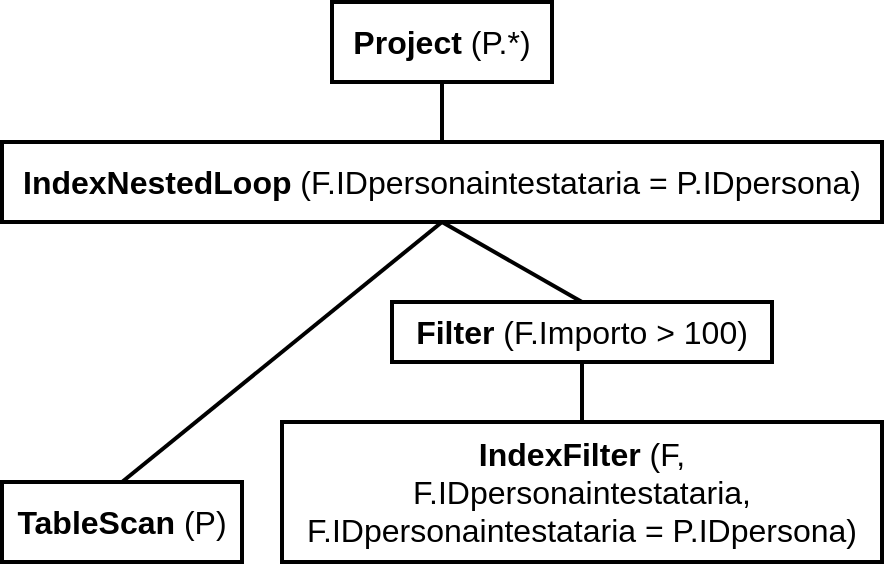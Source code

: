 <mxfile version="14.5.1" type="google"><diagram id="Dk4V1U-wsqljj5G3nlY9" name="Page-1"><mxGraphModel dx="1042" dy="483" grid="1" gridSize="10" guides="1" tooltips="1" connect="1" arrows="1" fold="1" page="1" pageScale="1" pageWidth="583" pageHeight="827" math="0" shadow="0"><root><mxCell id="0"/><mxCell id="1" parent="0"/><mxCell id="M9Q7vQoaK-AjVn0w1YS7-1" value="&lt;font style=&quot;font-size: 16px&quot;&gt;&lt;b&gt;Project&lt;/b&gt; (P.*)&lt;/font&gt;" style="text;html=1;fillColor=none;align=center;verticalAlign=middle;whiteSpace=wrap;rounded=0;strokeColor=#000000;strokeWidth=2;" parent="1" vertex="1"><mxGeometry x="195" y="60" width="110" height="40" as="geometry"/></mxCell><mxCell id="M9Q7vQoaK-AjVn0w1YS7-2" value="" style="endArrow=none;html=1;strokeWidth=2;exitX=0.5;exitY=1;exitDx=0;exitDy=0;entryX=0.5;entryY=0;entryDx=0;entryDy=0;" parent="1" source="M9Q7vQoaK-AjVn0w1YS7-5" target="M9Q7vQoaK-AjVn0w1YS7-3" edge="1"><mxGeometry width="50" height="50" relative="1" as="geometry"><mxPoint x="250" y="164" as="sourcePoint"/><mxPoint x="120" y="214" as="targetPoint"/></mxGeometry></mxCell><mxCell id="M9Q7vQoaK-AjVn0w1YS7-3" value="&lt;font style=&quot;font-size: 16px&quot;&gt;&lt;b&gt;TableScan&lt;/b&gt; (P)&lt;/font&gt;" style="text;html=1;fillColor=none;align=center;verticalAlign=middle;whiteSpace=wrap;rounded=0;strokeColor=#000000;strokeWidth=2;" parent="1" vertex="1"><mxGeometry x="30" y="300" width="120" height="40" as="geometry"/></mxCell><mxCell id="M9Q7vQoaK-AjVn0w1YS7-5" value="&lt;b style=&quot;font-size: 16px ; text-align: left&quot;&gt;IndexNestedLoop&lt;/b&gt;&lt;span style=&quot;font-size: 16px ; text-align: left&quot;&gt;&amp;nbsp;(F.IDpersonaintestataria = P.IDpersona)&lt;/span&gt;&lt;span style=&quot;text-align: left ; font-size: 16px&quot;&gt;&lt;br&gt;&lt;/span&gt;" style="text;html=1;fillColor=none;align=center;verticalAlign=middle;whiteSpace=wrap;rounded=0;strokeColor=#000000;strokeWidth=2;" parent="1" vertex="1"><mxGeometry x="30" y="130" width="440" height="40" as="geometry"/></mxCell><mxCell id="M9Q7vQoaK-AjVn0w1YS7-6" value="&lt;font style=&quot;font-size: 16px&quot;&gt;&lt;b&gt;IndexFilter&amp;nbsp;&lt;/b&gt;(F,&lt;br&gt;&lt;div style=&quot;text-align: center&quot;&gt;&lt;span style=&quot;text-align: left&quot;&gt;F.IDpersonaintestataria&lt;/span&gt;&lt;span&gt;,&lt;/span&gt;&lt;/div&gt;&lt;div style=&quot;text-align: center&quot;&gt;&lt;span style=&quot;text-align: left&quot;&gt;F.IDpersonaintestataria = P.IDpersona&lt;/span&gt;&lt;span&gt;)&lt;/span&gt;&lt;/div&gt;&lt;/font&gt;" style="text;html=1;fillColor=none;align=center;verticalAlign=middle;whiteSpace=wrap;rounded=0;strokeColor=#000000;strokeWidth=2;" parent="1" vertex="1"><mxGeometry x="170" y="270" width="300" height="70" as="geometry"/></mxCell><mxCell id="M9Q7vQoaK-AjVn0w1YS7-12" value="" style="endArrow=none;html=1;strokeWidth=2;exitX=0.5;exitY=1;exitDx=0;exitDy=0;entryX=0.5;entryY=0;entryDx=0;entryDy=0;" parent="1" source="M9Q7vQoaK-AjVn0w1YS7-5" target="6sJr9_OIWU2t7S6G76Gw-3" edge="1"><mxGeometry width="50" height="50" relative="1" as="geometry"><mxPoint x="200" y="134" as="sourcePoint"/><mxPoint x="355" y="214" as="targetPoint"/></mxGeometry></mxCell><mxCell id="M9Q7vQoaK-AjVn0w1YS7-13" value="" style="endArrow=none;html=1;strokeWidth=2;exitX=0.5;exitY=1;exitDx=0;exitDy=0;entryX=0.5;entryY=0;entryDx=0;entryDy=0;" parent="1" source="M9Q7vQoaK-AjVn0w1YS7-1" target="M9Q7vQoaK-AjVn0w1YS7-5" edge="1"><mxGeometry width="50" height="50" relative="1" as="geometry"><mxPoint x="260" y="174" as="sourcePoint"/><mxPoint x="355" y="254" as="targetPoint"/></mxGeometry></mxCell><mxCell id="6sJr9_OIWU2t7S6G76Gw-3" value="&lt;font style=&quot;font-size: 16px&quot;&gt;&lt;b&gt;Filter&amp;nbsp;&lt;/b&gt;(F.Importo &amp;gt; 100)&lt;/font&gt;" style="text;html=1;fillColor=none;align=center;verticalAlign=middle;whiteSpace=wrap;rounded=0;strokeColor=#000000;strokeWidth=2;" vertex="1" parent="1"><mxGeometry x="225" y="210" width="190" height="30" as="geometry"/></mxCell><mxCell id="6sJr9_OIWU2t7S6G76Gw-4" value="" style="endArrow=none;html=1;strokeWidth=2;exitX=0.5;exitY=1;exitDx=0;exitDy=0;entryX=0.5;entryY=0;entryDx=0;entryDy=0;" edge="1" parent="1" source="6sJr9_OIWU2t7S6G76Gw-3" target="M9Q7vQoaK-AjVn0w1YS7-6"><mxGeometry width="50" height="50" relative="1" as="geometry"><mxPoint x="260" y="184" as="sourcePoint"/><mxPoint x="130" y="334" as="targetPoint"/></mxGeometry></mxCell></root></mxGraphModel></diagram></mxfile>